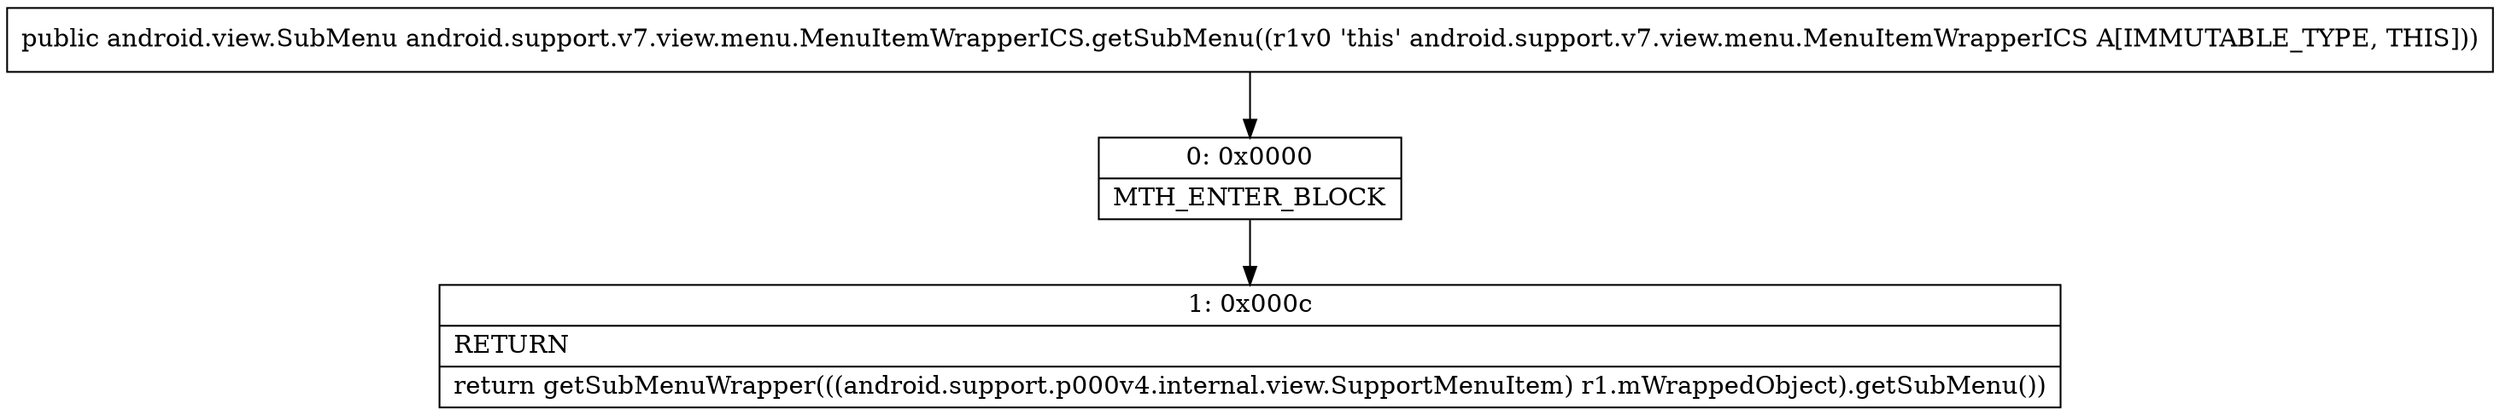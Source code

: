digraph "CFG forandroid.support.v7.view.menu.MenuItemWrapperICS.getSubMenu()Landroid\/view\/SubMenu;" {
Node_0 [shape=record,label="{0\:\ 0x0000|MTH_ENTER_BLOCK\l}"];
Node_1 [shape=record,label="{1\:\ 0x000c|RETURN\l|return getSubMenuWrapper(((android.support.p000v4.internal.view.SupportMenuItem) r1.mWrappedObject).getSubMenu())\l}"];
MethodNode[shape=record,label="{public android.view.SubMenu android.support.v7.view.menu.MenuItemWrapperICS.getSubMenu((r1v0 'this' android.support.v7.view.menu.MenuItemWrapperICS A[IMMUTABLE_TYPE, THIS])) }"];
MethodNode -> Node_0;
Node_0 -> Node_1;
}

